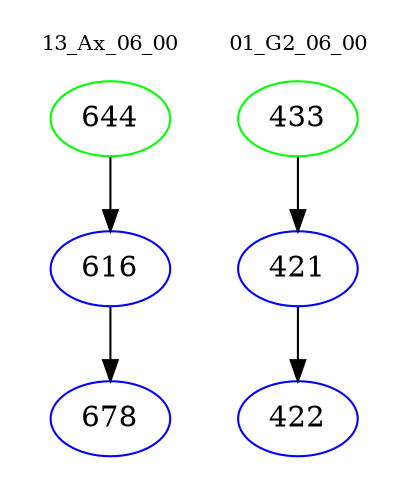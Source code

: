 digraph{
subgraph cluster_0 {
color = white
label = "13_Ax_06_00";
fontsize=10;
T0_644 [label="644", color="green"]
T0_644 -> T0_616 [color="black"]
T0_616 [label="616", color="blue"]
T0_616 -> T0_678 [color="black"]
T0_678 [label="678", color="blue"]
}
subgraph cluster_1 {
color = white
label = "01_G2_06_00";
fontsize=10;
T1_433 [label="433", color="green"]
T1_433 -> T1_421 [color="black"]
T1_421 [label="421", color="blue"]
T1_421 -> T1_422 [color="black"]
T1_422 [label="422", color="blue"]
}
}
